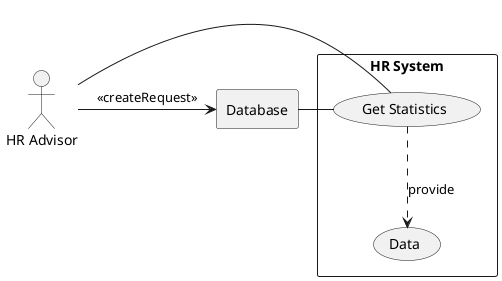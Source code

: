 @startuml
'https://plantuml.com/use-case-diagram


actor HR as "HR Advisor"

rectangle Database
rectangle "HR System" {

HR -> Database : << createRequest >>
    usecase UC4 as "Get Statistics"

usecase UCa as "Data"
UC4 ..> UCa : provide
HR - UC4
UC4 - Database

@enduml